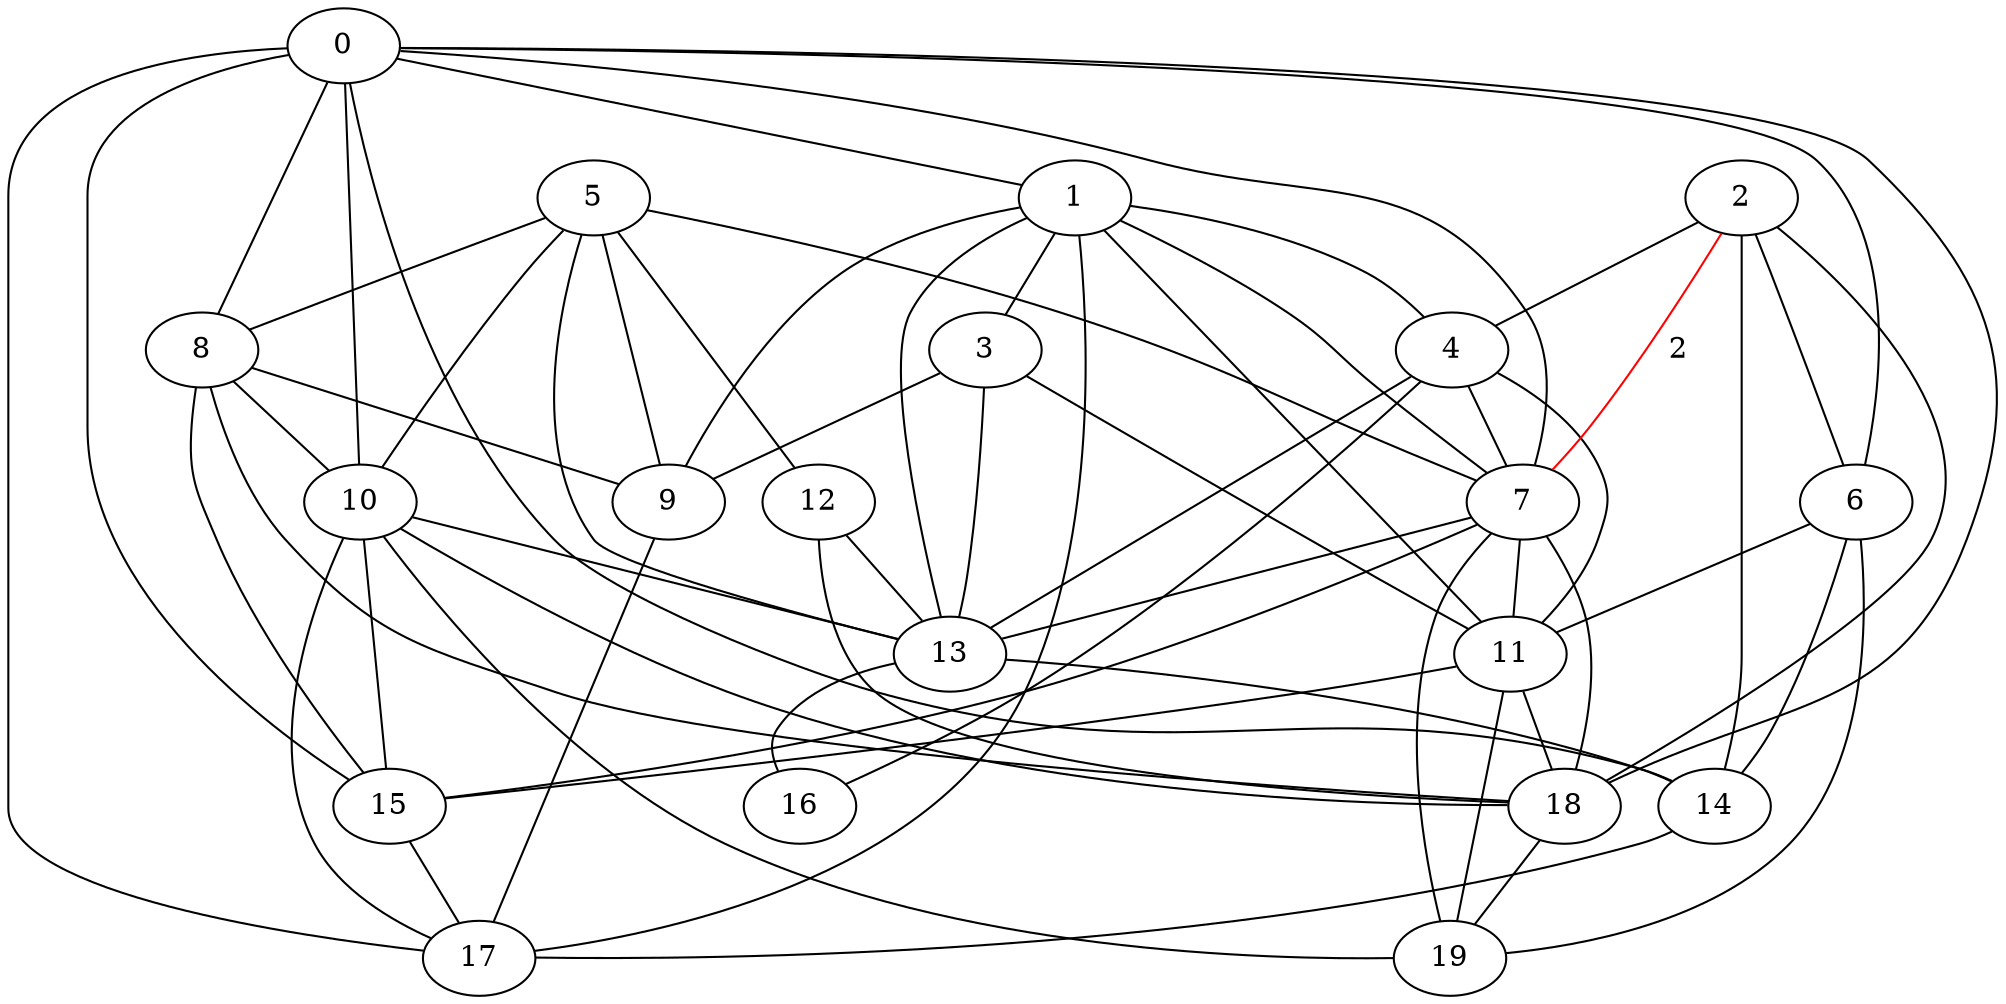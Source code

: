 graph colour{
	0 -- 1;
	0 -- 6;
	0 -- 7;
	0 -- 8;
	0 -- 10;
	0 -- 14;
	0 -- 15;
	0 -- 17;
	0 -- 18;
	1 -- 3;
	1 -- 4;
	1 -- 7;
	1 -- 9;
	1 -- 11;
	1 -- 13;
	1 -- 17;
	2 -- 4;
	2 -- 6;
	2 -- 7[color =red][label=2];
	2 -- 14;
	2 -- 18;
	3 -- 9;
	3 -- 11;
	3 -- 13;
	4 -- 7;
	4 -- 11;
	4 -- 13;
	4 -- 16;
	5 -- 7;
	5 -- 8;
	5 -- 9;
	5 -- 10;
	5 -- 12;
	5 -- 13;
	6 -- 11;
	6 -- 14;
	6 -- 19;
	7 -- 11;
	7 -- 13;
	7 -- 15;
	7 -- 18;
	7 -- 19;
	8 -- 9;
	8 -- 10;
	8 -- 15;
	8 -- 18;
	9 -- 17;
	10 -- 13;
	10 -- 15;
	10 -- 17;
	10 -- 18;
	10 -- 19;
	11 -- 15;
	11 -- 18;
	11 -- 19;
	12 -- 13;
	12 -- 18;
	13 -- 14;
	13 -- 16;
	14 -- 17;
	15 -- 17;
	18 -- 19;
	19
}
